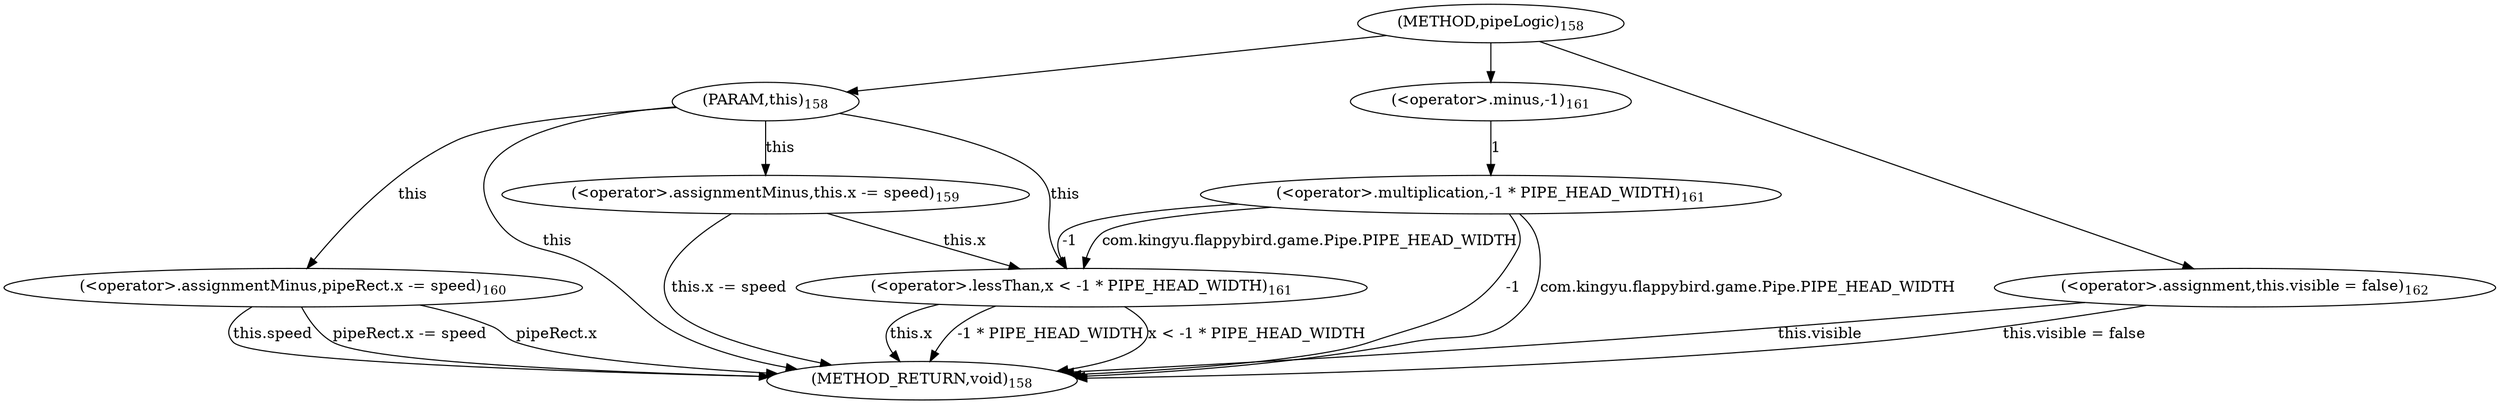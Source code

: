 digraph "pipeLogic" {  
"540" [label = <(METHOD,pipeLogic)<SUB>158</SUB>> ]
"578" [label = <(METHOD_RETURN,void)<SUB>158</SUB>> ]
"541" [label = <(PARAM,this)<SUB>158</SUB>> ]
"543" [label = <(&lt;operator&gt;.assignmentMinus,this.x -= speed)<SUB>159</SUB>> ]
"550" [label = <(&lt;operator&gt;.assignmentMinus,pipeRect.x -= speed)<SUB>160</SUB>> ]
"543" [label = <(&lt;operator&gt;.assignmentMinus,this.x -= speed)<SUB>159</SUB>> ]
"543" [label = <(&lt;operator&gt;.assignmentMinus,this.x -= speed)<SUB>159</SUB>> ]
"550" [label = <(&lt;operator&gt;.assignmentMinus,pipeRect.x -= speed)<SUB>160</SUB>> ]
"550" [label = <(&lt;operator&gt;.assignmentMinus,pipeRect.x -= speed)<SUB>160</SUB>> ]
"560" [label = <(&lt;operator&gt;.lessThan,x &lt; -1 * PIPE_HEAD_WIDTH)<SUB>161</SUB>> ]
"560" [label = <(&lt;operator&gt;.lessThan,x &lt; -1 * PIPE_HEAD_WIDTH)<SUB>161</SUB>> ]
"560" [label = <(&lt;operator&gt;.lessThan,x &lt; -1 * PIPE_HEAD_WIDTH)<SUB>161</SUB>> ]
"571" [label = <(&lt;operator&gt;.assignment,this.visible = false)<SUB>162</SUB>> ]
"564" [label = <(&lt;operator&gt;.multiplication,-1 * PIPE_HEAD_WIDTH)<SUB>161</SUB>> ]
"564" [label = <(&lt;operator&gt;.multiplication,-1 * PIPE_HEAD_WIDTH)<SUB>161</SUB>> ]
"571" [label = <(&lt;operator&gt;.assignment,this.visible = false)<SUB>162</SUB>> ]
"571" [label = <(&lt;operator&gt;.assignment,this.visible = false)<SUB>162</SUB>> ]
"565" [label = <(&lt;operator&gt;.minus,-1)<SUB>161</SUB>> ]
  "541" -> "578"  [ label = "this"] 
  "543" -> "578"  [ label = "this.x -= speed"] 
  "550" -> "578"  [ label = "pipeRect.x"] 
  "550" -> "578"  [ label = "this.speed"] 
  "550" -> "578"  [ label = "pipeRect.x -= speed"] 
  "560" -> "578"  [ label = "this.x"] 
  "564" -> "578"  [ label = "-1"] 
  "564" -> "578"  [ label = "com.kingyu.flappybird.game.Pipe.PIPE_HEAD_WIDTH"] 
  "560" -> "578"  [ label = "-1 * PIPE_HEAD_WIDTH"] 
  "560" -> "578"  [ label = "x &lt; -1 * PIPE_HEAD_WIDTH"] 
  "571" -> "578"  [ label = "this.visible"] 
  "571" -> "578"  [ label = "this.visible = false"] 
  "540" -> "541" 
  "541" -> "543"  [ label = "this"] 
  "541" -> "550"  [ label = "this"] 
  "541" -> "560"  [ label = "this"] 
  "543" -> "560"  [ label = "this.x"] 
  "564" -> "560"  [ label = "-1"] 
  "564" -> "560"  [ label = "com.kingyu.flappybird.game.Pipe.PIPE_HEAD_WIDTH"] 
  "540" -> "571" 
  "565" -> "564"  [ label = "1"] 
  "540" -> "565" 
}
